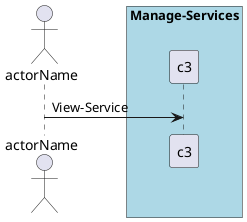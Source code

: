 @startuml
Actor "actorName" as A

box "Manage-Services" #lightblue
participant "c3" as S
A -> S : View-Service
end box

@enduml

